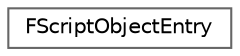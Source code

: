 digraph "Graphical Class Hierarchy"
{
 // INTERACTIVE_SVG=YES
 // LATEX_PDF_SIZE
  bgcolor="transparent";
  edge [fontname=Helvetica,fontsize=10,labelfontname=Helvetica,labelfontsize=10];
  node [fontname=Helvetica,fontsize=10,shape=box,height=0.2,width=0.4];
  rankdir="LR";
  Node0 [id="Node000000",label="FScriptObjectEntry",height=0.2,width=0.4,color="grey40", fillcolor="white", style="filled",URL="$d3/d6c/structFScriptObjectEntry.html",tooltip=" "];
}
